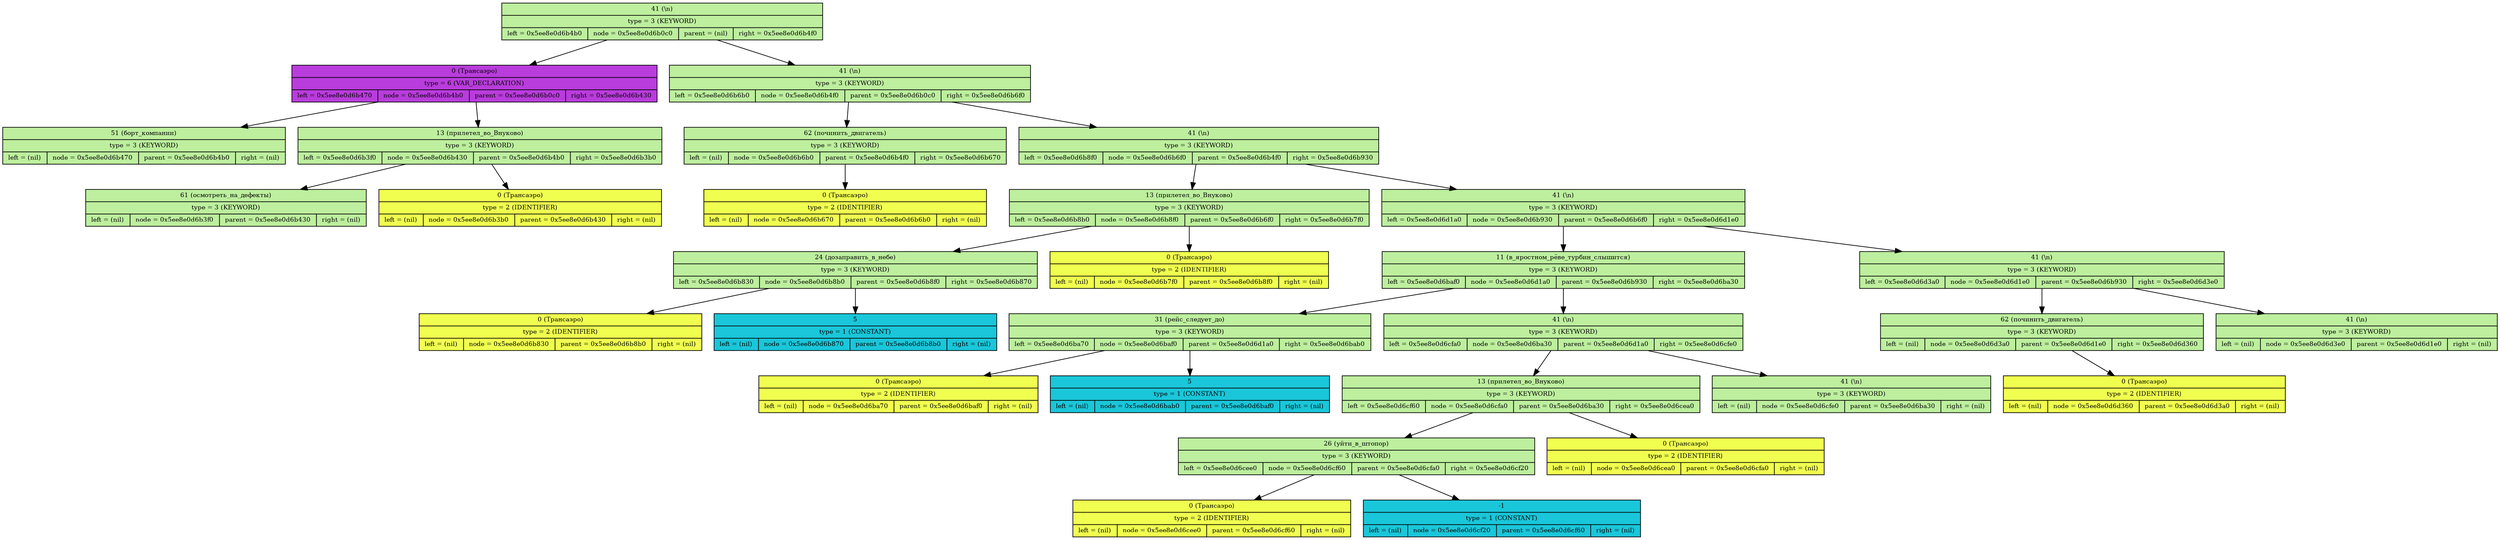 digraph
{
	node[fontsize=9]

	node_0x5ee8e0d6b0c0 [shape=record, label = "{41 (\\n)| type = 3 (KEYWORD) | {left = 0x5ee8e0d6b4b0 | node = 0x5ee8e0d6b0c0 | parent = (nil) | right = 0x5ee8e0d6b4f0}}" style="filled",fillcolor="#BDEF9E"]

	node_0x5ee8e0d6b4b0 [shape=record, label = "{0 (Трансаэро)| type = 6 (VAR_DECLARATION) | {left = 0x5ee8e0d6b470 | node = 0x5ee8e0d6b4b0 | parent = 0x5ee8e0d6b0c0 | right = 0x5ee8e0d6b430}}" style="filled",fillcolor="#B93CDC"]

	edge[color="black",fontsize=12]
	node_0x5ee8e0d6b0c0 -> node_0x5ee8e0d6b4b0

	node_0x5ee8e0d6b470 [shape=record, label = "{51 (борт_компании)| type = 3 (KEYWORD) | {left = (nil) | node = 0x5ee8e0d6b470 | parent = 0x5ee8e0d6b4b0 | right = (nil)}}" style="filled",fillcolor="#BDEF9E"]

	edge[color="black",fontsize=12]
	node_0x5ee8e0d6b4b0 -> node_0x5ee8e0d6b470

	node_0x5ee8e0d6b430 [shape=record, label = "{13 (прилетел_во_Внуково)| type = 3 (KEYWORD) | {left = 0x5ee8e0d6b3f0 | node = 0x5ee8e0d6b430 | parent = 0x5ee8e0d6b4b0 | right = 0x5ee8e0d6b3b0}}" style="filled",fillcolor="#BDEF9E"]

	edge[color="black",fontsize=12]
	node_0x5ee8e0d6b4b0 -> node_0x5ee8e0d6b430

	node_0x5ee8e0d6b3f0 [shape=record, label = "{61 (осмотреть_на_дефекты)| type = 3 (KEYWORD) | {left = (nil) | node = 0x5ee8e0d6b3f0 | parent = 0x5ee8e0d6b430 | right = (nil)}}" style="filled",fillcolor="#BDEF9E"]

	edge[color="black",fontsize=12]
	node_0x5ee8e0d6b430 -> node_0x5ee8e0d6b3f0

	node_0x5ee8e0d6b3b0 [shape=record, label = "{0 (Трансаэро)| type = 2 (IDENTIFIER) | {left = (nil) | node = 0x5ee8e0d6b3b0 | parent = 0x5ee8e0d6b430 | right = (nil)}}" style="filled",fillcolor="#F0FF4F"]

	edge[color="black",fontsize=12]
	node_0x5ee8e0d6b430 -> node_0x5ee8e0d6b3b0

	node_0x5ee8e0d6b4f0 [shape=record, label = "{41 (\\n)| type = 3 (KEYWORD) | {left = 0x5ee8e0d6b6b0 | node = 0x5ee8e0d6b4f0 | parent = 0x5ee8e0d6b0c0 | right = 0x5ee8e0d6b6f0}}" style="filled",fillcolor="#BDEF9E"]

	edge[color="black",fontsize=12]
	node_0x5ee8e0d6b0c0 -> node_0x5ee8e0d6b4f0

	node_0x5ee8e0d6b6b0 [shape=record, label = "{62 (починить_двигатель)| type = 3 (KEYWORD) | {left = (nil) | node = 0x5ee8e0d6b6b0 | parent = 0x5ee8e0d6b4f0 | right = 0x5ee8e0d6b670}}" style="filled",fillcolor="#BDEF9E"]

	edge[color="black",fontsize=12]
	node_0x5ee8e0d6b4f0 -> node_0x5ee8e0d6b6b0

	node_0x5ee8e0d6b670 [shape=record, label = "{0 (Трансаэро)| type = 2 (IDENTIFIER) | {left = (nil) | node = 0x5ee8e0d6b670 | parent = 0x5ee8e0d6b6b0 | right = (nil)}}" style="filled",fillcolor="#F0FF4F"]

	edge[color="black",fontsize=12]
	node_0x5ee8e0d6b6b0 -> node_0x5ee8e0d6b670

	node_0x5ee8e0d6b6f0 [shape=record, label = "{41 (\\n)| type = 3 (KEYWORD) | {left = 0x5ee8e0d6b8f0 | node = 0x5ee8e0d6b6f0 | parent = 0x5ee8e0d6b4f0 | right = 0x5ee8e0d6b930}}" style="filled",fillcolor="#BDEF9E"]

	edge[color="black",fontsize=12]
	node_0x5ee8e0d6b4f0 -> node_0x5ee8e0d6b6f0

	node_0x5ee8e0d6b8f0 [shape=record, label = "{13 (прилетел_во_Внуково)| type = 3 (KEYWORD) | {left = 0x5ee8e0d6b8b0 | node = 0x5ee8e0d6b8f0 | parent = 0x5ee8e0d6b6f0 | right = 0x5ee8e0d6b7f0}}" style="filled",fillcolor="#BDEF9E"]

	edge[color="black",fontsize=12]
	node_0x5ee8e0d6b6f0 -> node_0x5ee8e0d6b8f0

	node_0x5ee8e0d6b8b0 [shape=record, label = "{24 (дозаправить_в_небе)| type = 3 (KEYWORD) | {left = 0x5ee8e0d6b830 | node = 0x5ee8e0d6b8b0 | parent = 0x5ee8e0d6b8f0 | right = 0x5ee8e0d6b870}}" style="filled",fillcolor="#BDEF9E"]

	edge[color="black",fontsize=12]
	node_0x5ee8e0d6b8f0 -> node_0x5ee8e0d6b8b0

	node_0x5ee8e0d6b830 [shape=record, label = "{0 (Трансаэро)| type = 2 (IDENTIFIER) | {left = (nil) | node = 0x5ee8e0d6b830 | parent = 0x5ee8e0d6b8b0 | right = (nil)}}" style="filled",fillcolor="#F0FF4F"]

	edge[color="black",fontsize=12]
	node_0x5ee8e0d6b8b0 -> node_0x5ee8e0d6b830

	node_0x5ee8e0d6b870 [shape=record, label = "{5| type = 1 (CONSTANT) | {left = (nil) | node = 0x5ee8e0d6b870 | parent = 0x5ee8e0d6b8b0 | right = (nil)}}" style="filled",fillcolor="#1AC6D9"]

	edge[color="black",fontsize=12]
	node_0x5ee8e0d6b8b0 -> node_0x5ee8e0d6b870

	node_0x5ee8e0d6b7f0 [shape=record, label = "{0 (Трансаэро)| type = 2 (IDENTIFIER) | {left = (nil) | node = 0x5ee8e0d6b7f0 | parent = 0x5ee8e0d6b8f0 | right = (nil)}}" style="filled",fillcolor="#F0FF4F"]

	edge[color="black",fontsize=12]
	node_0x5ee8e0d6b8f0 -> node_0x5ee8e0d6b7f0

	node_0x5ee8e0d6b930 [shape=record, label = "{41 (\\n)| type = 3 (KEYWORD) | {left = 0x5ee8e0d6d1a0 | node = 0x5ee8e0d6b930 | parent = 0x5ee8e0d6b6f0 | right = 0x5ee8e0d6d1e0}}" style="filled",fillcolor="#BDEF9E"]

	edge[color="black",fontsize=12]
	node_0x5ee8e0d6b6f0 -> node_0x5ee8e0d6b930

	node_0x5ee8e0d6d1a0 [shape=record, label = "{11 (в_яростном_рёве_турбин_слышится)| type = 3 (KEYWORD) | {left = 0x5ee8e0d6baf0 | node = 0x5ee8e0d6d1a0 | parent = 0x5ee8e0d6b930 | right = 0x5ee8e0d6ba30}}" style="filled",fillcolor="#BDEF9E"]

	edge[color="black",fontsize=12]
	node_0x5ee8e0d6b930 -> node_0x5ee8e0d6d1a0

	node_0x5ee8e0d6baf0 [shape=record, label = "{31 (рейс_следует_до)| type = 3 (KEYWORD) | {left = 0x5ee8e0d6ba70 | node = 0x5ee8e0d6baf0 | parent = 0x5ee8e0d6d1a0 | right = 0x5ee8e0d6bab0}}" style="filled",fillcolor="#BDEF9E"]

	edge[color="black",fontsize=12]
	node_0x5ee8e0d6d1a0 -> node_0x5ee8e0d6baf0

	node_0x5ee8e0d6ba70 [shape=record, label = "{0 (Трансаэро)| type = 2 (IDENTIFIER) | {left = (nil) | node = 0x5ee8e0d6ba70 | parent = 0x5ee8e0d6baf0 | right = (nil)}}" style="filled",fillcolor="#F0FF4F"]

	edge[color="black",fontsize=12]
	node_0x5ee8e0d6baf0 -> node_0x5ee8e0d6ba70

	node_0x5ee8e0d6bab0 [shape=record, label = "{5| type = 1 (CONSTANT) | {left = (nil) | node = 0x5ee8e0d6bab0 | parent = 0x5ee8e0d6baf0 | right = (nil)}}" style="filled",fillcolor="#1AC6D9"]

	edge[color="black",fontsize=12]
	node_0x5ee8e0d6baf0 -> node_0x5ee8e0d6bab0

	node_0x5ee8e0d6ba30 [shape=record, label = "{41 (\\n)| type = 3 (KEYWORD) | {left = 0x5ee8e0d6cfa0 | node = 0x5ee8e0d6ba30 | parent = 0x5ee8e0d6d1a0 | right = 0x5ee8e0d6cfe0}}" style="filled",fillcolor="#BDEF9E"]

	edge[color="black",fontsize=12]
	node_0x5ee8e0d6d1a0 -> node_0x5ee8e0d6ba30

	node_0x5ee8e0d6cfa0 [shape=record, label = "{13 (прилетел_во_Внуково)| type = 3 (KEYWORD) | {left = 0x5ee8e0d6cf60 | node = 0x5ee8e0d6cfa0 | parent = 0x5ee8e0d6ba30 | right = 0x5ee8e0d6cea0}}" style="filled",fillcolor="#BDEF9E"]

	edge[color="black",fontsize=12]
	node_0x5ee8e0d6ba30 -> node_0x5ee8e0d6cfa0

	node_0x5ee8e0d6cf60 [shape=record, label = "{26 (уйти_в_штопор)| type = 3 (KEYWORD) | {left = 0x5ee8e0d6cee0 | node = 0x5ee8e0d6cf60 | parent = 0x5ee8e0d6cfa0 | right = 0x5ee8e0d6cf20}}" style="filled",fillcolor="#BDEF9E"]

	edge[color="black",fontsize=12]
	node_0x5ee8e0d6cfa0 -> node_0x5ee8e0d6cf60

	node_0x5ee8e0d6cee0 [shape=record, label = "{0 (Трансаэро)| type = 2 (IDENTIFIER) | {left = (nil) | node = 0x5ee8e0d6cee0 | parent = 0x5ee8e0d6cf60 | right = (nil)}}" style="filled",fillcolor="#F0FF4F"]

	edge[color="black",fontsize=12]
	node_0x5ee8e0d6cf60 -> node_0x5ee8e0d6cee0

	node_0x5ee8e0d6cf20 [shape=record, label = "{-1| type = 1 (CONSTANT) | {left = (nil) | node = 0x5ee8e0d6cf20 | parent = 0x5ee8e0d6cf60 | right = (nil)}}" style="filled",fillcolor="#1AC6D9"]

	edge[color="black",fontsize=12]
	node_0x5ee8e0d6cf60 -> node_0x5ee8e0d6cf20

	node_0x5ee8e0d6cea0 [shape=record, label = "{0 (Трансаэро)| type = 2 (IDENTIFIER) | {left = (nil) | node = 0x5ee8e0d6cea0 | parent = 0x5ee8e0d6cfa0 | right = (nil)}}" style="filled",fillcolor="#F0FF4F"]

	edge[color="black",fontsize=12]
	node_0x5ee8e0d6cfa0 -> node_0x5ee8e0d6cea0

	node_0x5ee8e0d6cfe0 [shape=record, label = "{41 (\\n)| type = 3 (KEYWORD) | {left = (nil) | node = 0x5ee8e0d6cfe0 | parent = 0x5ee8e0d6ba30 | right = (nil)}}" style="filled",fillcolor="#BDEF9E"]

	edge[color="black",fontsize=12]
	node_0x5ee8e0d6ba30 -> node_0x5ee8e0d6cfe0

	node_0x5ee8e0d6d1e0 [shape=record, label = "{41 (\\n)| type = 3 (KEYWORD) | {left = 0x5ee8e0d6d3a0 | node = 0x5ee8e0d6d1e0 | parent = 0x5ee8e0d6b930 | right = 0x5ee8e0d6d3e0}}" style="filled",fillcolor="#BDEF9E"]

	edge[color="black",fontsize=12]
	node_0x5ee8e0d6b930 -> node_0x5ee8e0d6d1e0

	node_0x5ee8e0d6d3a0 [shape=record, label = "{62 (починить_двигатель)| type = 3 (KEYWORD) | {left = (nil) | node = 0x5ee8e0d6d3a0 | parent = 0x5ee8e0d6d1e0 | right = 0x5ee8e0d6d360}}" style="filled",fillcolor="#BDEF9E"]

	edge[color="black",fontsize=12]
	node_0x5ee8e0d6d1e0 -> node_0x5ee8e0d6d3a0

	node_0x5ee8e0d6d360 [shape=record, label = "{0 (Трансаэро)| type = 2 (IDENTIFIER) | {left = (nil) | node = 0x5ee8e0d6d360 | parent = 0x5ee8e0d6d3a0 | right = (nil)}}" style="filled",fillcolor="#F0FF4F"]

	edge[color="black",fontsize=12]
	node_0x5ee8e0d6d3a0 -> node_0x5ee8e0d6d360

	node_0x5ee8e0d6d3e0 [shape=record, label = "{41 (\\n)| type = 3 (KEYWORD) | {left = (nil) | node = 0x5ee8e0d6d3e0 | parent = 0x5ee8e0d6d1e0 | right = (nil)}}" style="filled",fillcolor="#BDEF9E"]

	edge[color="black",fontsize=12]
	node_0x5ee8e0d6d1e0 -> node_0x5ee8e0d6d3e0

	}